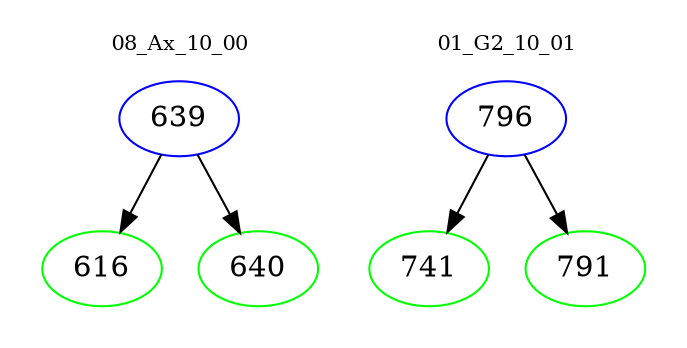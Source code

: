 digraph{
subgraph cluster_0 {
color = white
label = "08_Ax_10_00";
fontsize=10;
T0_639 [label="639", color="blue"]
T0_639 -> T0_616 [color="black"]
T0_616 [label="616", color="green"]
T0_639 -> T0_640 [color="black"]
T0_640 [label="640", color="green"]
}
subgraph cluster_1 {
color = white
label = "01_G2_10_01";
fontsize=10;
T1_796 [label="796", color="blue"]
T1_796 -> T1_741 [color="black"]
T1_741 [label="741", color="green"]
T1_796 -> T1_791 [color="black"]
T1_791 [label="791", color="green"]
}
}
